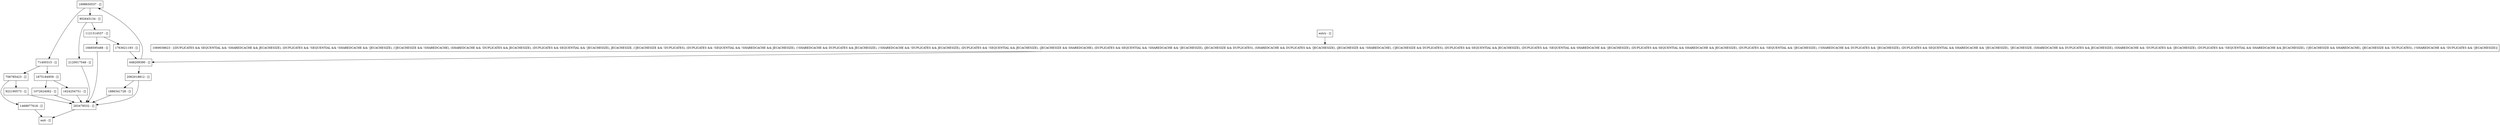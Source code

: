 digraph checkAndHandleDeadlock {
node [shape=record];
922190573 [label="922190573 - []"];
1121314537 [label="1121314537 - []"];
1763621193 [label="1763621193 - []"];
2062018812 [label="2062018812 - []"];
1886341728 [label="1886341728 - []"];
1698650537 [label="1698650537 - []"];
1875184959 [label="1875184959 - []"];
2120017548 [label="2120017548 - []"];
1668595488 [label="1668595488 - []"];
entry [label="entry - []"];
exit [label="exit - []"];
1069038623 [label="1069038623 - [(DUPLICATES && SEQUENTIAL && !SHAREDCACHE && JECACHESIZE), (DUPLICATES && !SEQUENTIAL && !SHAREDCACHE && !JECACHESIZE), (!JECACHESIZE && !SHAREDCACHE), (SHAREDCACHE && !DUPLICATES && JECACHESIZE), (DUPLICATES && SEQUENTIAL && !JECACHESIZE), JECACHESIZE, (!JECACHESIZE && !DUPLICATES), (DUPLICATES && !SEQUENTIAL && !SHAREDCACHE && JECACHESIZE), (!SHAREDCACHE && DUPLICATES && JECACHESIZE), (!SHAREDCACHE && !DUPLICATES && JECACHESIZE), (DUPLICATES && !SEQUENTIAL && JECACHESIZE), (JECACHESIZE && SHAREDCACHE), (DUPLICATES && SEQUENTIAL && !SHAREDCACHE && !JECACHESIZE), (JECACHESIZE && DUPLICATES), (SHAREDCACHE && DUPLICATES && !JECACHESIZE), (JECACHESIZE && !SHAREDCACHE), (!JECACHESIZE && DUPLICATES), (DUPLICATES && SEQUENTIAL && JECACHESIZE), (DUPLICATES && !SEQUENTIAL && SHAREDCACHE && !JECACHESIZE), (DUPLICATES && SEQUENTIAL && SHAREDCACHE && JECACHESIZE), (DUPLICATES && !SEQUENTIAL && !JECACHESIZE), (!SHAREDCACHE && DUPLICATES && !JECACHESIZE), (DUPLICATES && SEQUENTIAL && SHAREDCACHE && !JECACHESIZE), !JECACHESIZE, (SHAREDCACHE && DUPLICATES && JECACHESIZE), (SHAREDCACHE && !DUPLICATES && !JECACHESIZE), (DUPLICATES && !SEQUENTIAL && SHAREDCACHE && JECACHESIZE), (!JECACHESIZE && SHAREDCACHE), (JECACHESIZE && !DUPLICATES), (!SHAREDCACHE && !DUPLICATES && !JECACHESIZE)]"];
648209390 [label="648209390 - []"];
1072624062 [label="1072624062 - []"];
71400315 [label="71400315 - []"];
283478532 [label="283478532 - []"];
706785423 [label="706785423 - []"];
1624254751 [label="1624254751 - []"];
902645134 [label="902645134 - []"];
1468977618 [label="1468977618 - []"];
entry;
exit;
922190573 -> 283478532;
1121314537 -> 1763621193;
1121314537 -> 1668595488;
1763621193 -> 648209390;
2062018812 -> 1886341728;
2062018812 -> 283478532;
1886341728 -> 283478532;
1698650537 -> 71400315;
1698650537 -> 902645134;
1875184959 -> 1072624062;
1875184959 -> 1624254751;
2120017548 -> 283478532;
1668595488 -> 283478532;
entry -> 1069038623;
1069038623 -> 648209390;
648209390 -> 2062018812;
648209390 -> 1698650537;
1072624062 -> 283478532;
71400315 -> 1875184959;
71400315 -> 706785423;
283478532 -> exit;
706785423 -> 922190573;
706785423 -> 1468977618;
1624254751 -> 283478532;
902645134 -> 1121314537;
902645134 -> 2120017548;
1468977618 -> exit;
}
